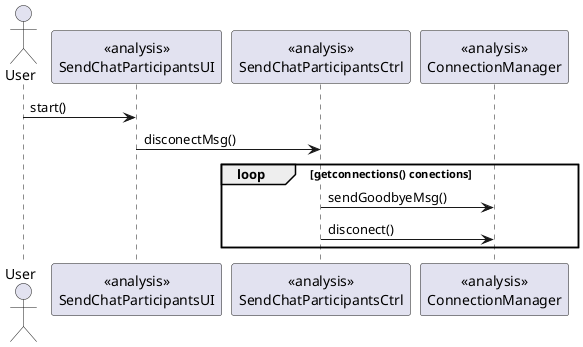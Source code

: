 @startuml doc-files/ipc05_02_analysis_chatParticipants_disconect_cli.png
actor User as u
  participant "<<analysis>>\nSendChatParticipantsUI" as UI
  participant "<<analysis>>\nSendChatParticipantsCtrl" as ctrl
  participant "<<analysis>>\nConnectionManager" as conMgr
  u -> UI : start()
  UI -> ctrl : disconectMsg()
  loop getconnections() conections
      ctrl -> conMgr : sendGoodbyeMsg()
      ctrl -> conMgr : disconect()
  end loop
@enduml
